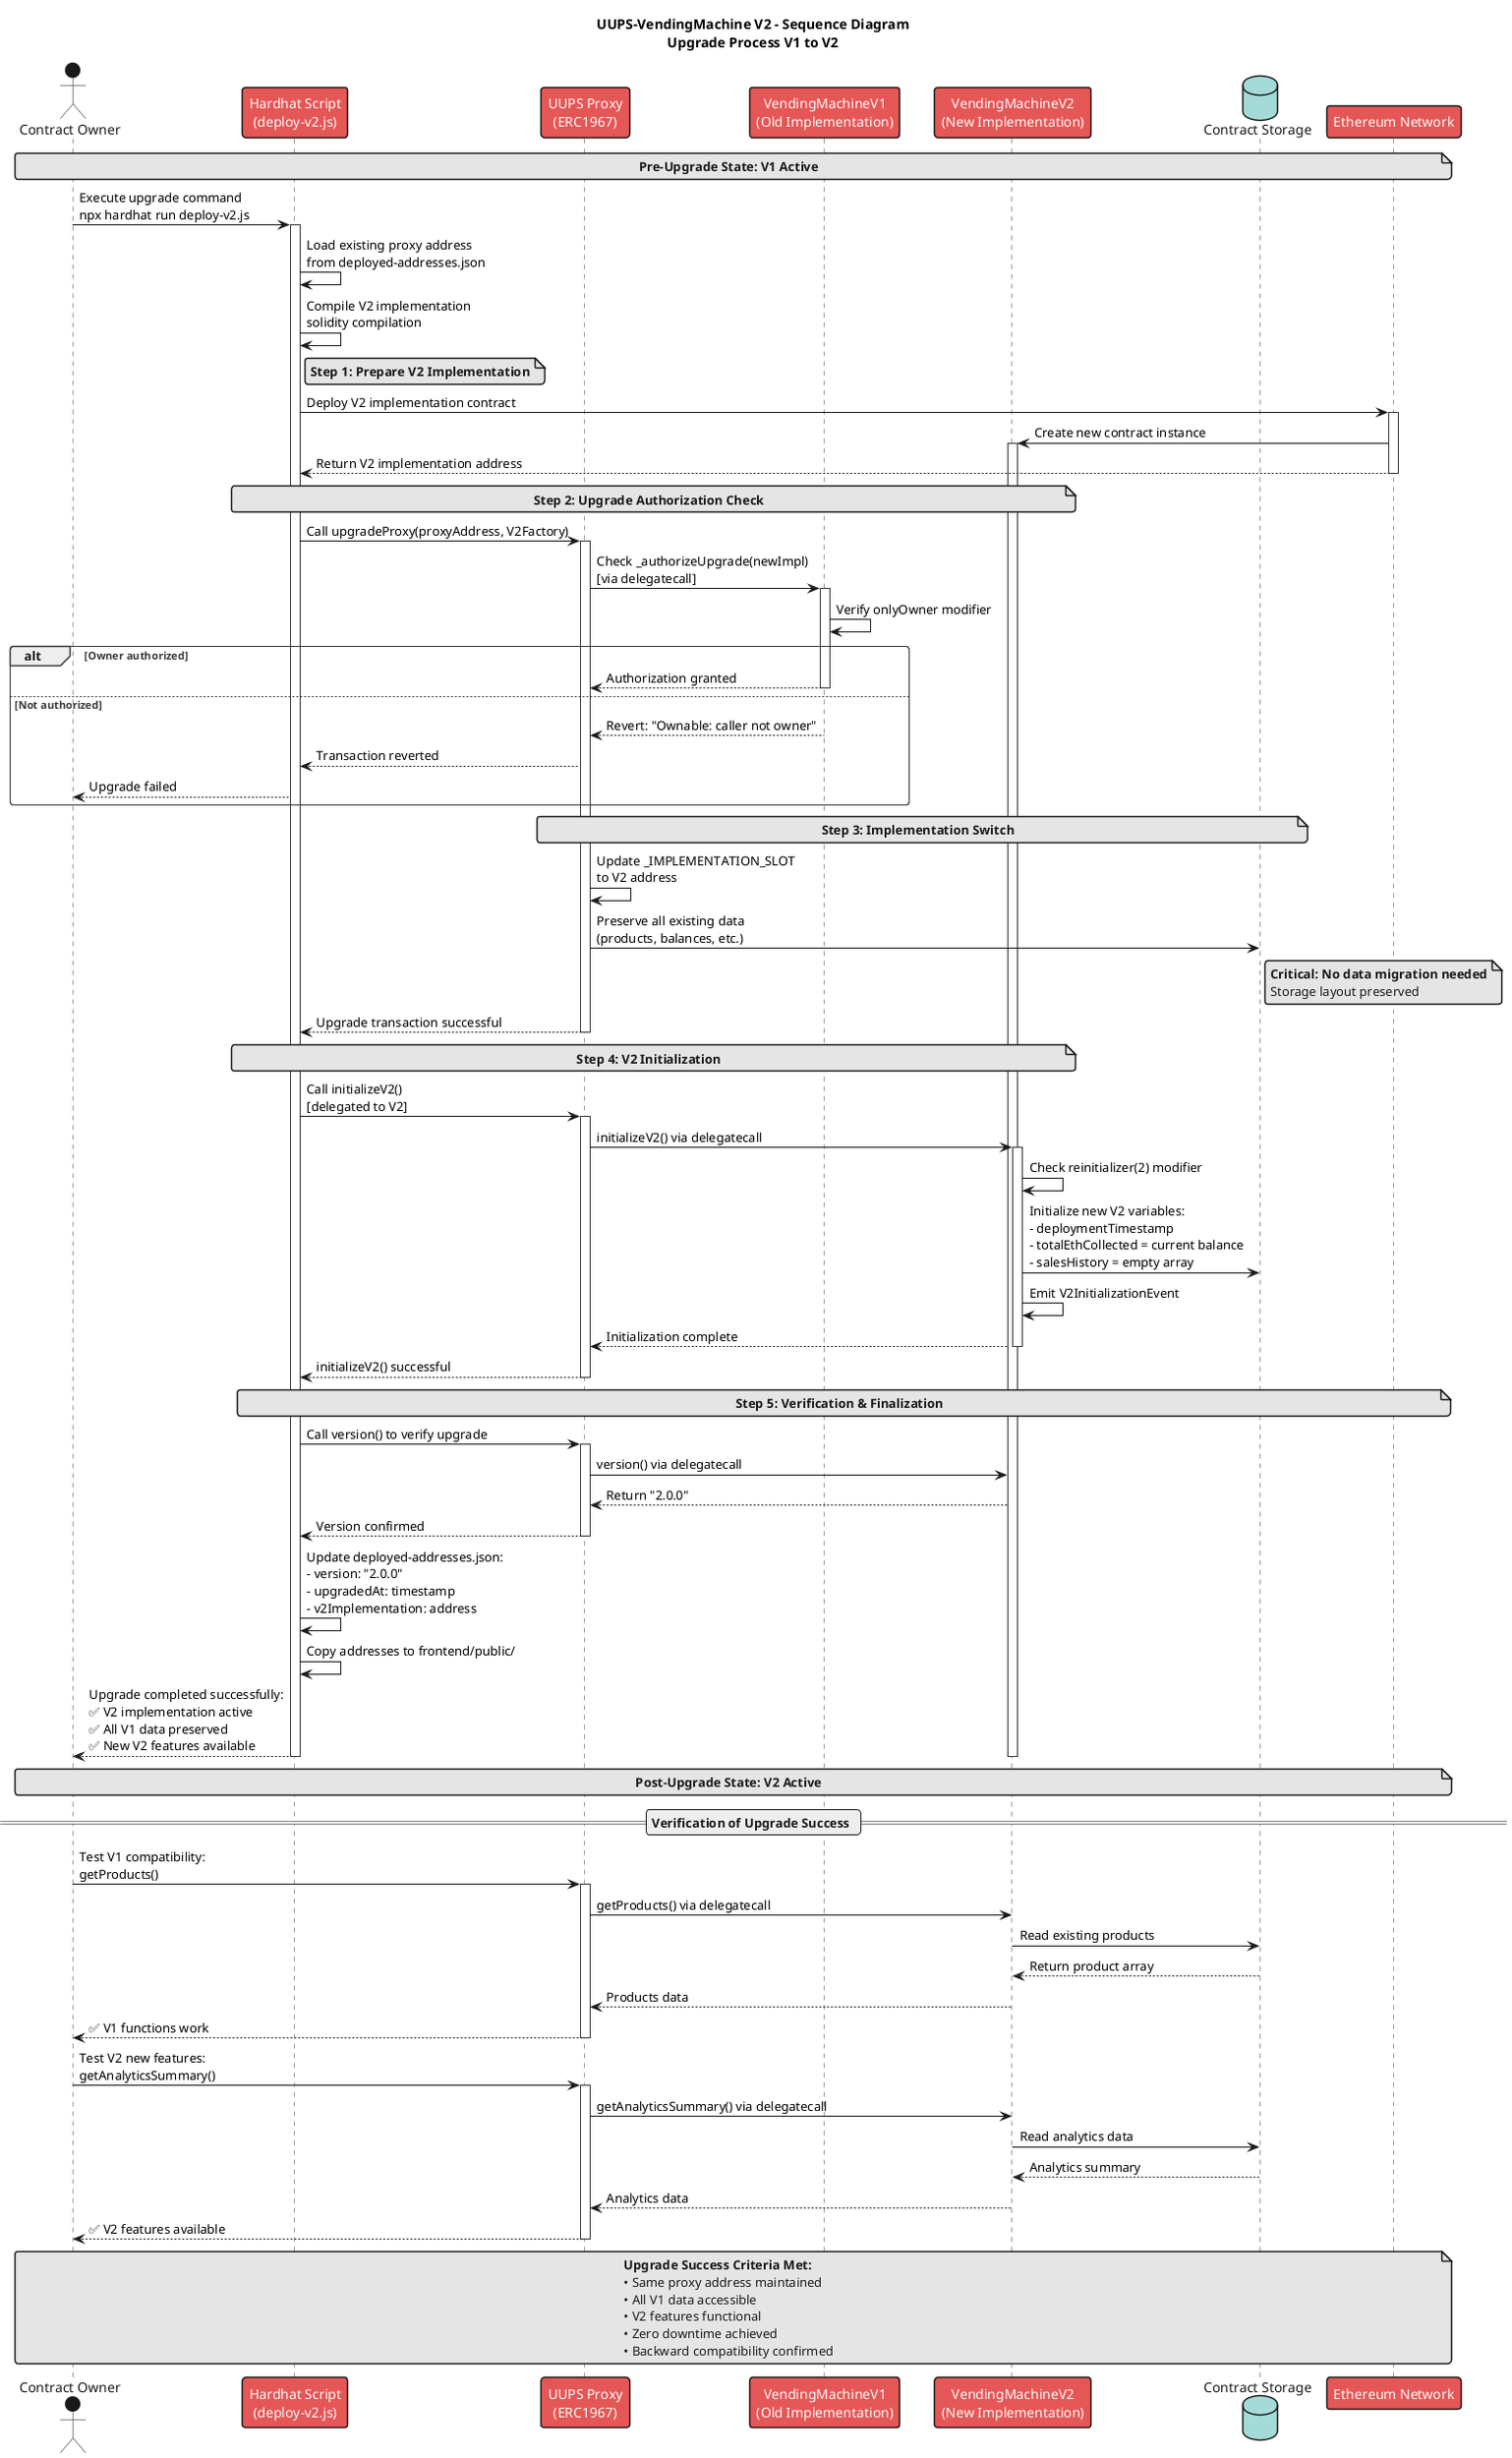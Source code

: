 @startuml UUPS-VendingMachine-V2_6-sequence-upgrade
!theme mars
skinparam backgroundColor white


title UUPS-VendingMachine V2 - Sequence Diagram\nUpgrade Process V1 to V2

actor "Contract Owner" as Owner
participant "Hardhat Script\n(deploy-v2.js)" as Script
participant "UUPS Proxy\n(ERC1967)" as Proxy
participant "VendingMachineV1\n(Old Implementation)" as V1Impl
participant "VendingMachineV2\n(New Implementation)" as V2Impl
database "Contract Storage" as Storage
participant "Ethereum Network" as Network

note over Owner, Network : **Pre-Upgrade State: V1 Active**

Owner -> Script : Execute upgrade command\nnpx hardhat run deploy-v2.js
activate Script

Script -> Script : Load existing proxy address\nfrom deployed-addresses.json
Script -> Script : Compile V2 implementation\nsolidity compilation

note right of Script : **Step 1: Prepare V2 Implementation**

Script -> Network : Deploy V2 implementation contract
activate Network
Network -> V2Impl : Create new contract instance
activate V2Impl
Network --> Script : Return V2 implementation address
deactivate Network

note over Script, V2Impl : **Step 2: Upgrade Authorization Check**

Script -> Proxy : Call upgradeProxy(proxyAddress, V2Factory)
activate Proxy

Proxy -> V1Impl : Check _authorizeUpgrade(newImpl)\n[via delegatecall]
activate V1Impl

V1Impl -> V1Impl : Verify onlyOwner modifier
alt Owner authorized
  V1Impl --> Proxy : Authorization granted
  deactivate V1Impl
else Not authorized
  V1Impl --> Proxy : Revert: "Ownable: caller not owner"
  Proxy --> Script : Transaction reverted
  Script --> Owner : Upgrade failed
end

note over Proxy, Storage : **Step 3: Implementation Switch**

Proxy -> Proxy : Update _IMPLEMENTATION_SLOT\nto V2 address
Proxy -> Storage : Preserve all existing data\n(products, balances, etc.)

note right of Storage : **Critical: No data migration needed**\nStorage layout preserved

Proxy --> Script : Upgrade transaction successful
deactivate Proxy

note over Script, V2Impl : **Step 4: V2 Initialization**

Script -> Proxy : Call initializeV2()\n[delegated to V2]
activate Proxy

Proxy -> V2Impl : initializeV2() via delegatecall
activate V2Impl

V2Impl -> V2Impl : Check reinitializer(2) modifier
V2Impl -> Storage : Initialize new V2 variables:\n- deploymentTimestamp\n- totalEthCollected = current balance\n- salesHistory = empty array

V2Impl -> V2Impl : Emit V2InitializationEvent
V2Impl --> Proxy : Initialization complete
deactivate V2Impl

Proxy --> Script : initializeV2() successful
deactivate Proxy

note over Script, Network : **Step 5: Verification & Finalization**

Script -> Proxy : Call version() to verify upgrade
activate Proxy
Proxy -> V2Impl : version() via delegatecall
V2Impl --> Proxy : Return "2.0.0"
Proxy --> Script : Version confirmed
deactivate Proxy

Script -> Script : Update deployed-addresses.json:\n- version: "2.0.0"\n- upgradedAt: timestamp\n- v2Implementation: address

Script -> Script : Copy addresses to frontend/public/

Script --> Owner : Upgrade completed successfully:\n✅ V2 implementation active\n✅ All V1 data preserved\n✅ New V2 features available

deactivate Script
deactivate V2Impl

note over Owner, Network : **Post-Upgrade State: V2 Active**

== Verification of Upgrade Success ==

Owner -> Proxy : Test V1 compatibility:\ngetProducts()
activate Proxy
Proxy -> V2Impl : getProducts() via delegatecall
V2Impl -> Storage : Read existing products
Storage --> V2Impl : Return product array
V2Impl --> Proxy : Products data
Proxy --> Owner : ✅ V1 functions work
deactivate Proxy

Owner -> Proxy : Test V2 new features:\ngetAnalyticsSummary()
activate Proxy
Proxy -> V2Impl : getAnalyticsSummary() via delegatecall
V2Impl -> Storage : Read analytics data
Storage --> V2Impl : Analytics summary
V2Impl --> Proxy : Analytics data
Proxy --> Owner : ✅ V2 features available
deactivate Proxy

note over Owner, Network
**Upgrade Success Criteria Met:**
• Same proxy address maintained
• All V1 data accessible
• V2 features functional
• Zero downtime achieved
• Backward compatibility confirmed
end note

@enduml